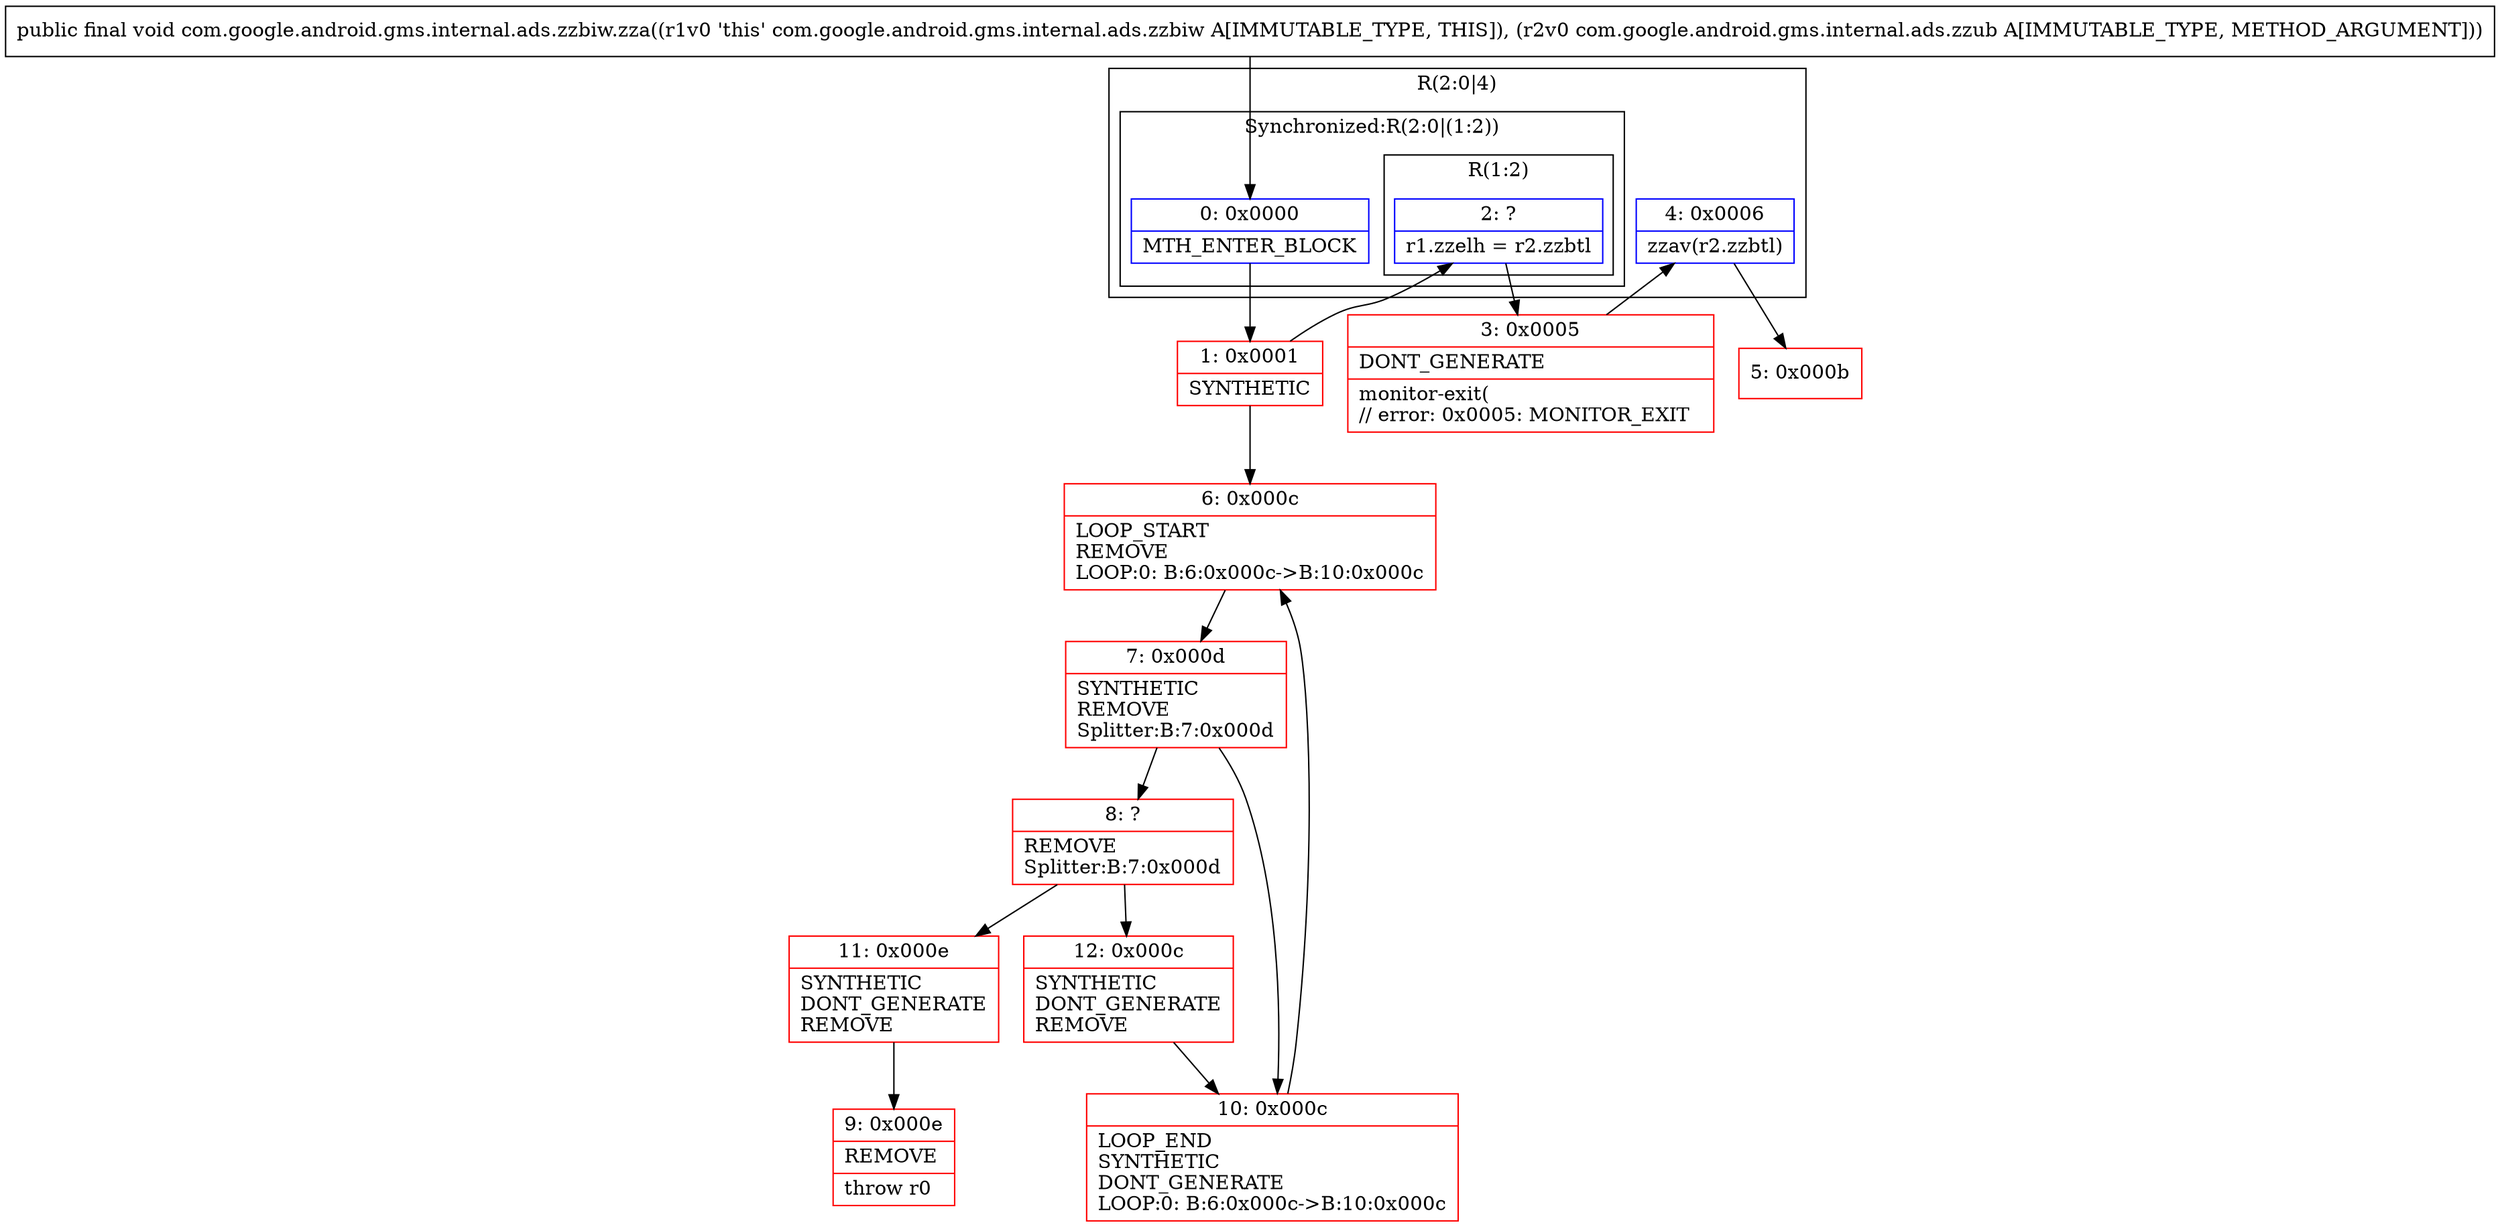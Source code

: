 digraph "CFG forcom.google.android.gms.internal.ads.zzbiw.zza(Lcom\/google\/android\/gms\/internal\/ads\/zzub;)V" {
subgraph cluster_Region_1775397044 {
label = "R(2:0|4)";
node [shape=record,color=blue];
subgraph cluster_SynchronizedRegion_924294047 {
label = "Synchronized:R(2:0|(1:2))";
node [shape=record,color=blue];
Node_0 [shape=record,label="{0\:\ 0x0000|MTH_ENTER_BLOCK\l}"];
subgraph cluster_Region_1133243010 {
label = "R(1:2)";
node [shape=record,color=blue];
Node_2 [shape=record,label="{2\:\ ?|r1.zzelh = r2.zzbtl\l}"];
}
}
Node_4 [shape=record,label="{4\:\ 0x0006|zzav(r2.zzbtl)\l}"];
}
Node_1 [shape=record,color=red,label="{1\:\ 0x0001|SYNTHETIC\l}"];
Node_3 [shape=record,color=red,label="{3\:\ 0x0005|DONT_GENERATE\l|monitor\-exit(\l\/\/ error: 0x0005: MONITOR_EXIT  \l}"];
Node_5 [shape=record,color=red,label="{5\:\ 0x000b}"];
Node_6 [shape=record,color=red,label="{6\:\ 0x000c|LOOP_START\lREMOVE\lLOOP:0: B:6:0x000c\-\>B:10:0x000c\l}"];
Node_7 [shape=record,color=red,label="{7\:\ 0x000d|SYNTHETIC\lREMOVE\lSplitter:B:7:0x000d\l}"];
Node_8 [shape=record,color=red,label="{8\:\ ?|REMOVE\lSplitter:B:7:0x000d\l}"];
Node_9 [shape=record,color=red,label="{9\:\ 0x000e|REMOVE\l|throw r0\l}"];
Node_10 [shape=record,color=red,label="{10\:\ 0x000c|LOOP_END\lSYNTHETIC\lDONT_GENERATE\lLOOP:0: B:6:0x000c\-\>B:10:0x000c\l}"];
Node_11 [shape=record,color=red,label="{11\:\ 0x000e|SYNTHETIC\lDONT_GENERATE\lREMOVE\l}"];
Node_12 [shape=record,color=red,label="{12\:\ 0x000c|SYNTHETIC\lDONT_GENERATE\lREMOVE\l}"];
MethodNode[shape=record,label="{public final void com.google.android.gms.internal.ads.zzbiw.zza((r1v0 'this' com.google.android.gms.internal.ads.zzbiw A[IMMUTABLE_TYPE, THIS]), (r2v0 com.google.android.gms.internal.ads.zzub A[IMMUTABLE_TYPE, METHOD_ARGUMENT])) }"];
MethodNode -> Node_0;
Node_0 -> Node_1;
Node_2 -> Node_3;
Node_4 -> Node_5;
Node_1 -> Node_2;
Node_1 -> Node_6;
Node_3 -> Node_4;
Node_6 -> Node_7;
Node_7 -> Node_8;
Node_7 -> Node_10;
Node_8 -> Node_11;
Node_8 -> Node_12;
Node_10 -> Node_6;
Node_11 -> Node_9;
Node_12 -> Node_10;
}

